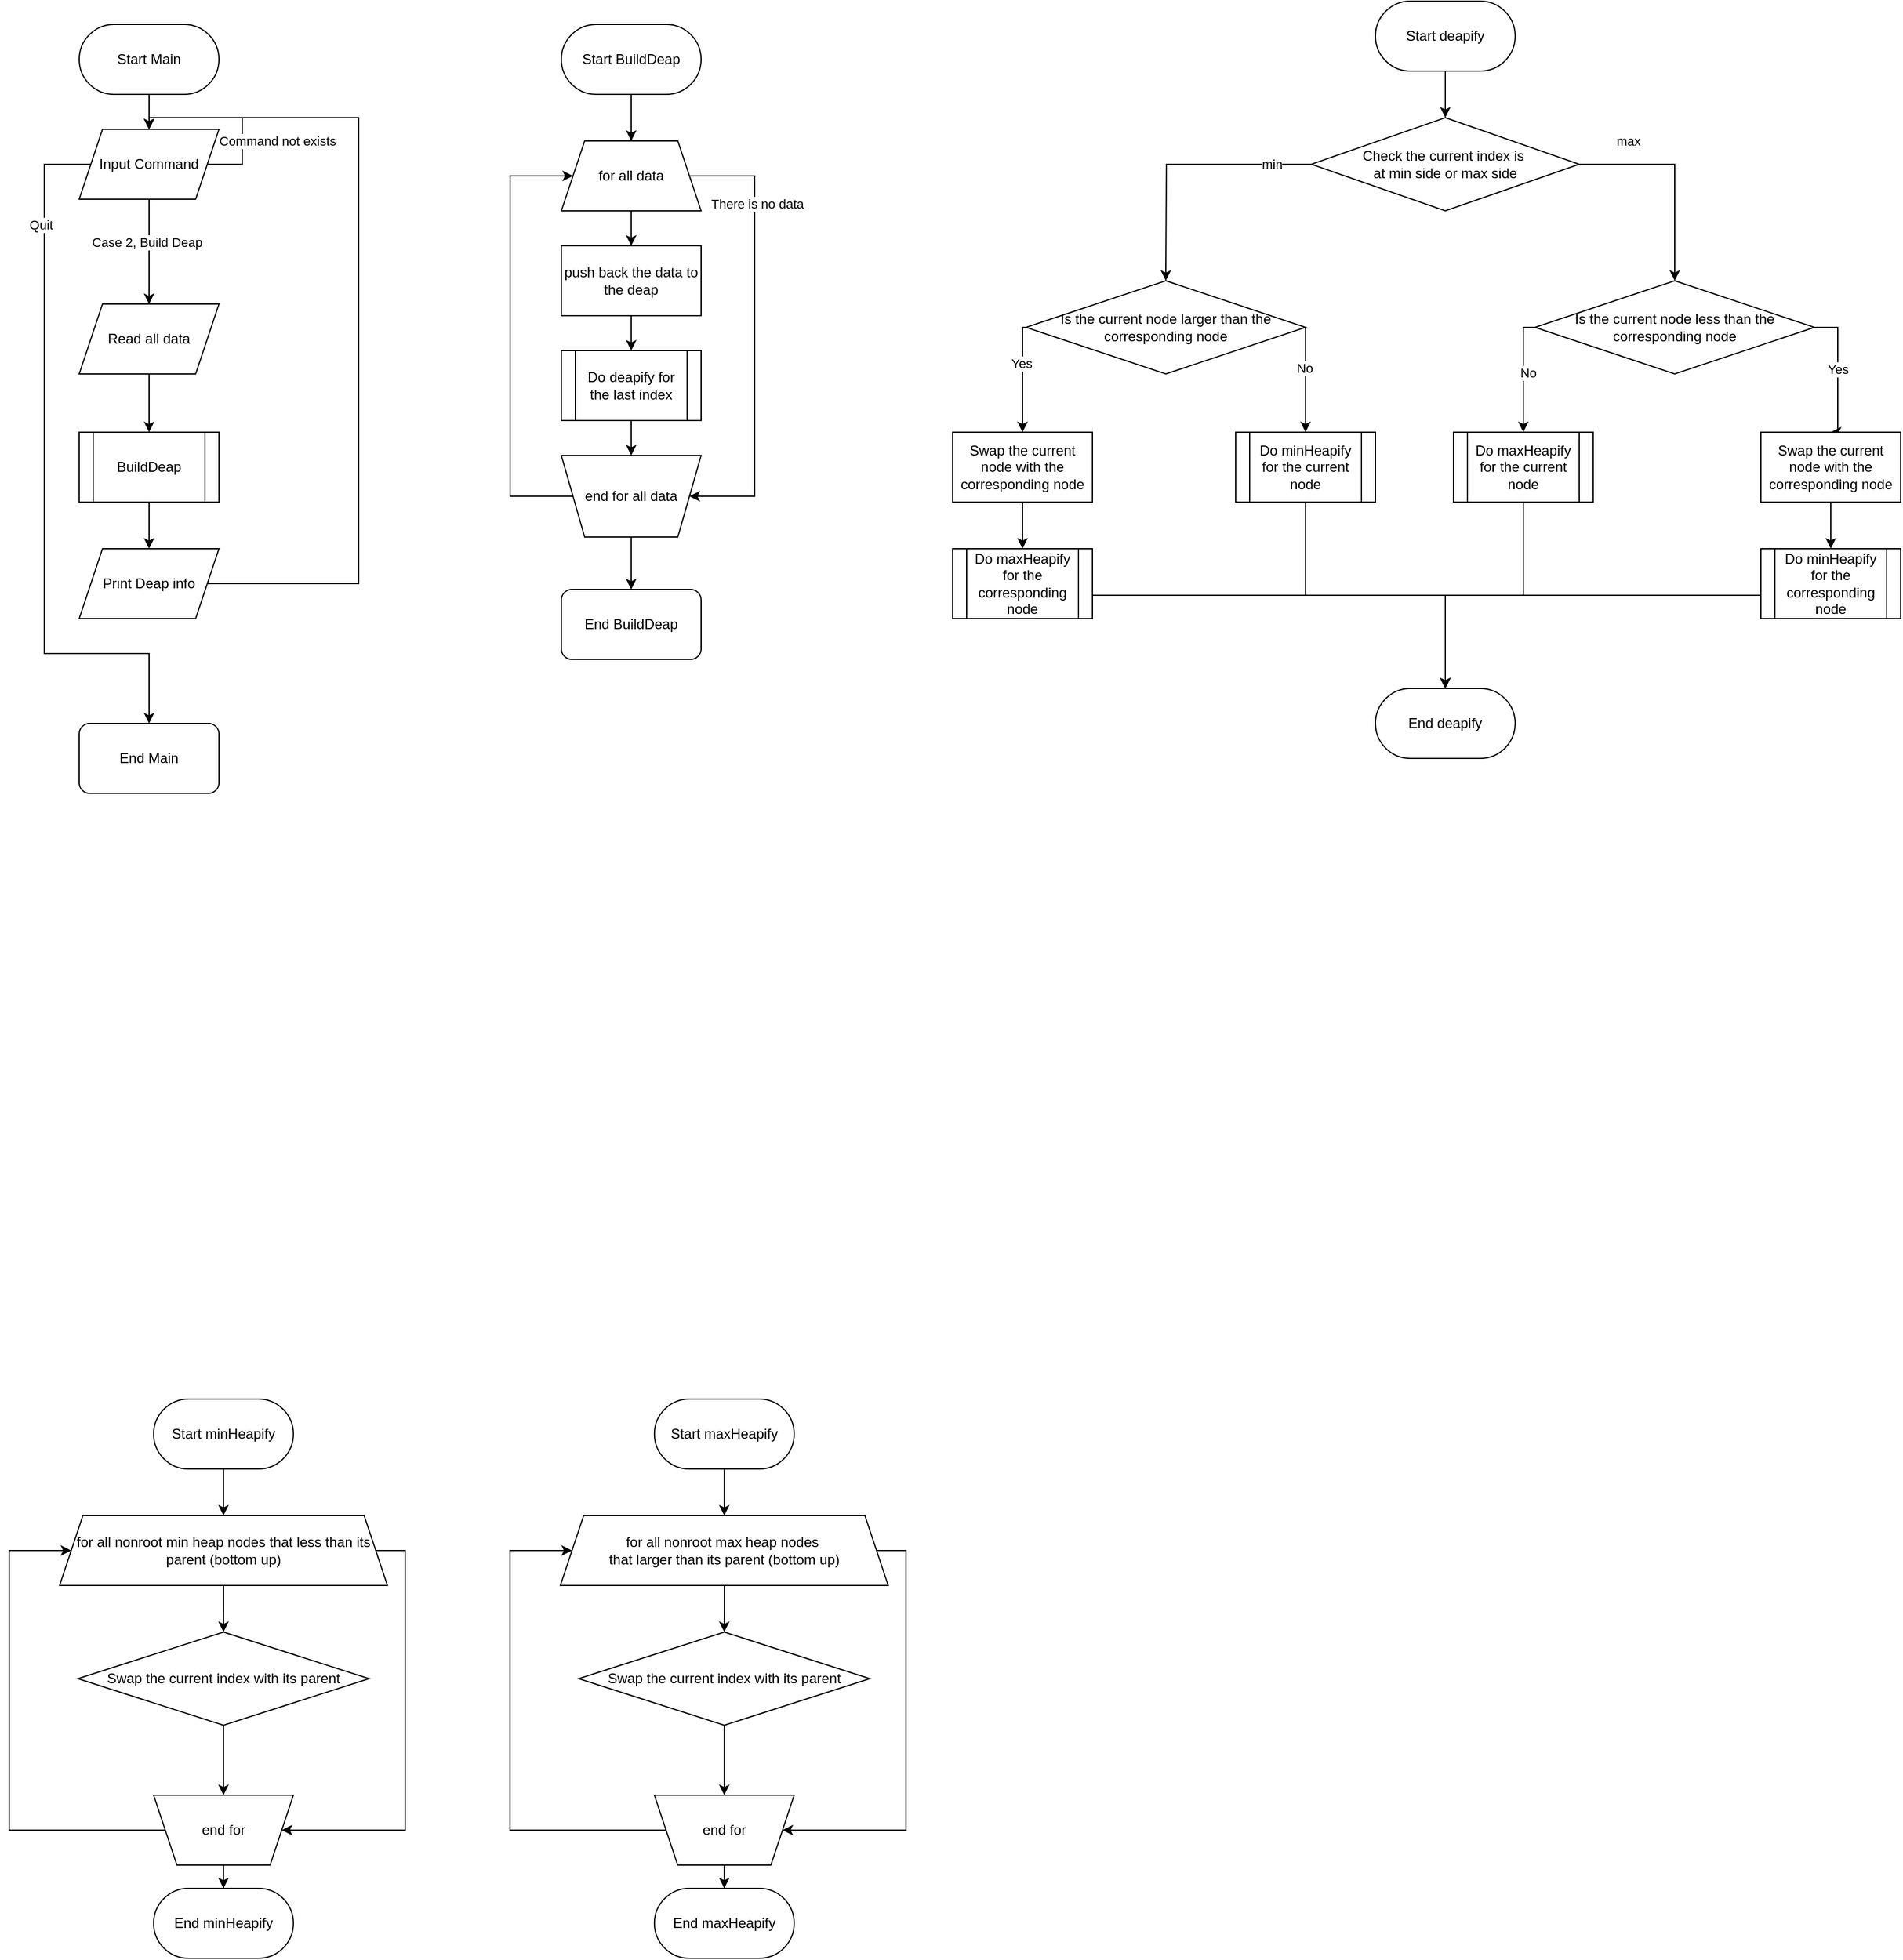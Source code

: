 <mxfile version="24.0.2" type="github">
  <diagram name="第 1 页" id="pv3BgrX5V_daY-a9tb8e">
    <mxGraphModel dx="789" dy="423" grid="1" gridSize="10" guides="1" tooltips="1" connect="1" arrows="1" fold="1" page="1" pageScale="1" pageWidth="827" pageHeight="1169" math="0" shadow="0">
      <root>
        <mxCell id="0" />
        <mxCell id="1" parent="0" />
        <mxCell id="xcFnhE15jEujBXsSE_Qq-10" style="edgeStyle=orthogonalEdgeStyle;rounded=0;orthogonalLoop=1;jettySize=auto;html=1;entryX=0.5;entryY=0;entryDx=0;entryDy=0;" parent="1" source="xcFnhE15jEujBXsSE_Qq-1" target="xcFnhE15jEujBXsSE_Qq-2" edge="1">
          <mxGeometry relative="1" as="geometry" />
        </mxCell>
        <mxCell id="xcFnhE15jEujBXsSE_Qq-1" value="Start BuildDeap" style="rounded=1;whiteSpace=wrap;html=1;arcSize=50;" parent="1" vertex="1">
          <mxGeometry x="504" y="40" width="120" height="60" as="geometry" />
        </mxCell>
        <mxCell id="xcFnhE15jEujBXsSE_Qq-11" style="edgeStyle=orthogonalEdgeStyle;rounded=0;orthogonalLoop=1;jettySize=auto;html=1;entryX=0.5;entryY=0;entryDx=0;entryDy=0;" parent="1" source="xcFnhE15jEujBXsSE_Qq-2" target="xcFnhE15jEujBXsSE_Qq-4" edge="1">
          <mxGeometry relative="1" as="geometry" />
        </mxCell>
        <mxCell id="xcFnhE15jEujBXsSE_Qq-16" style="edgeStyle=orthogonalEdgeStyle;rounded=0;orthogonalLoop=1;jettySize=auto;html=1;entryX=1;entryY=0.5;entryDx=0;entryDy=0;" parent="1" source="xcFnhE15jEujBXsSE_Qq-2" target="xcFnhE15jEujBXsSE_Qq-3" edge="1">
          <mxGeometry relative="1" as="geometry">
            <Array as="points">
              <mxPoint x="670" y="170" />
              <mxPoint x="670" y="445" />
            </Array>
          </mxGeometry>
        </mxCell>
        <mxCell id="xcFnhE15jEujBXsSE_Qq-17" value="There is no data" style="edgeLabel;html=1;align=center;verticalAlign=middle;resizable=0;points=[];" parent="xcFnhE15jEujBXsSE_Qq-16" vertex="1" connectable="0">
          <mxGeometry x="-0.586" y="2" relative="1" as="geometry">
            <mxPoint as="offset" />
          </mxGeometry>
        </mxCell>
        <mxCell id="xcFnhE15jEujBXsSE_Qq-2" value="for all data" style="shape=trapezoid;perimeter=trapezoidPerimeter;whiteSpace=wrap;html=1;fixedSize=1;" parent="1" vertex="1">
          <mxGeometry x="504" y="140" width="120" height="60" as="geometry" />
        </mxCell>
        <mxCell id="xcFnhE15jEujBXsSE_Qq-15" style="edgeStyle=orthogonalEdgeStyle;rounded=0;orthogonalLoop=1;jettySize=auto;html=1;entryX=0;entryY=0.5;entryDx=0;entryDy=0;" parent="1" source="xcFnhE15jEujBXsSE_Qq-3" target="xcFnhE15jEujBXsSE_Qq-2" edge="1">
          <mxGeometry relative="1" as="geometry">
            <Array as="points">
              <mxPoint x="460" y="445" />
              <mxPoint x="460" y="170" />
            </Array>
          </mxGeometry>
        </mxCell>
        <mxCell id="xcFnhE15jEujBXsSE_Qq-54" style="edgeStyle=orthogonalEdgeStyle;rounded=0;orthogonalLoop=1;jettySize=auto;html=1;entryX=0.5;entryY=0;entryDx=0;entryDy=0;" parent="1" source="xcFnhE15jEujBXsSE_Qq-3" target="xcFnhE15jEujBXsSE_Qq-53" edge="1">
          <mxGeometry relative="1" as="geometry" />
        </mxCell>
        <mxCell id="xcFnhE15jEujBXsSE_Qq-3" value="end for all data" style="shape=trapezoid;perimeter=trapezoidPerimeter;whiteSpace=wrap;fixedSize=1;rotation=0;verticalAlign=middle;horizontal=1;html=1;flipV=1;" parent="1" vertex="1">
          <mxGeometry x="504" y="410" width="120" height="70" as="geometry" />
        </mxCell>
        <mxCell id="xcFnhE15jEujBXsSE_Qq-13" style="edgeStyle=orthogonalEdgeStyle;rounded=0;orthogonalLoop=1;jettySize=auto;html=1;entryX=0.5;entryY=0;entryDx=0;entryDy=0;" parent="1" source="xcFnhE15jEujBXsSE_Qq-4" target="xcFnhE15jEujBXsSE_Qq-12" edge="1">
          <mxGeometry relative="1" as="geometry" />
        </mxCell>
        <mxCell id="xcFnhE15jEujBXsSE_Qq-4" value="push back the data to the deap" style="rounded=0;whiteSpace=wrap;html=1;" parent="1" vertex="1">
          <mxGeometry x="504" y="230" width="120" height="60" as="geometry" />
        </mxCell>
        <mxCell id="xcFnhE15jEujBXsSE_Qq-7" style="edgeStyle=orthogonalEdgeStyle;rounded=0;orthogonalLoop=1;jettySize=auto;html=1;entryX=0.5;entryY=0;entryDx=0;entryDy=0;" parent="1" source="xcFnhE15jEujBXsSE_Qq-5" target="xcFnhE15jEujBXsSE_Qq-6" edge="1">
          <mxGeometry relative="1" as="geometry" />
        </mxCell>
        <mxCell id="xcFnhE15jEujBXsSE_Qq-5" value="Start Main" style="rounded=1;whiteSpace=wrap;html=1;arcSize=50;" parent="1" vertex="1">
          <mxGeometry x="90" y="40" width="120" height="60" as="geometry" />
        </mxCell>
        <mxCell id="xcFnhE15jEujBXsSE_Qq-80" style="edgeStyle=orthogonalEdgeStyle;rounded=0;orthogonalLoop=1;jettySize=auto;html=1;entryX=0.5;entryY=0;entryDx=0;entryDy=0;" parent="1" source="xcFnhE15jEujBXsSE_Qq-6" edge="1">
          <mxGeometry relative="1" as="geometry">
            <mxPoint x="150" y="280" as="targetPoint" />
          </mxGeometry>
        </mxCell>
        <mxCell id="xcFnhE15jEujBXsSE_Qq-81" value="Case 2, Build Deap" style="edgeLabel;html=1;align=center;verticalAlign=middle;resizable=0;points=[];" parent="xcFnhE15jEujBXsSE_Qq-80" vertex="1" connectable="0">
          <mxGeometry x="-0.188" y="-2" relative="1" as="geometry">
            <mxPoint as="offset" />
          </mxGeometry>
        </mxCell>
        <mxCell id="xcFnhE15jEujBXsSE_Qq-90" style="edgeStyle=orthogonalEdgeStyle;rounded=0;orthogonalLoop=1;jettySize=auto;html=1;entryX=0.5;entryY=0;entryDx=0;entryDy=0;" parent="1" source="xcFnhE15jEujBXsSE_Qq-6" target="xcFnhE15jEujBXsSE_Qq-87" edge="1">
          <mxGeometry relative="1" as="geometry">
            <Array as="points">
              <mxPoint x="60" y="160" />
              <mxPoint x="60" y="580" />
              <mxPoint x="150" y="580" />
            </Array>
          </mxGeometry>
        </mxCell>
        <mxCell id="xcFnhE15jEujBXsSE_Qq-91" value="Quit" style="edgeLabel;html=1;align=center;verticalAlign=middle;resizable=0;points=[];" parent="xcFnhE15jEujBXsSE_Qq-90" vertex="1" connectable="0">
          <mxGeometry x="-0.698" y="-3" relative="1" as="geometry">
            <mxPoint as="offset" />
          </mxGeometry>
        </mxCell>
        <mxCell id="xcFnhE15jEujBXsSE_Qq-6" value="Input Command" style="shape=parallelogram;perimeter=parallelogramPerimeter;whiteSpace=wrap;html=1;fixedSize=1;" parent="1" vertex="1">
          <mxGeometry x="90" y="130" width="120" height="60" as="geometry" />
        </mxCell>
        <mxCell id="xcFnhE15jEujBXsSE_Qq-8" style="edgeStyle=orthogonalEdgeStyle;rounded=0;orthogonalLoop=1;jettySize=auto;html=1;entryX=0.5;entryY=0;entryDx=0;entryDy=0;" parent="1" source="xcFnhE15jEujBXsSE_Qq-6" target="xcFnhE15jEujBXsSE_Qq-6" edge="1">
          <mxGeometry relative="1" as="geometry">
            <Array as="points">
              <mxPoint x="230" y="160" />
              <mxPoint x="230" y="120" />
              <mxPoint x="150" y="120" />
            </Array>
          </mxGeometry>
        </mxCell>
        <mxCell id="xcFnhE15jEujBXsSE_Qq-9" value="Command not exists" style="edgeLabel;html=1;align=center;verticalAlign=middle;resizable=0;points=[];" parent="xcFnhE15jEujBXsSE_Qq-8" vertex="1" connectable="0">
          <mxGeometry x="-0.415" y="-2" relative="1" as="geometry">
            <mxPoint x="28" y="-3" as="offset" />
          </mxGeometry>
        </mxCell>
        <mxCell id="xcFnhE15jEujBXsSE_Qq-14" style="edgeStyle=orthogonalEdgeStyle;rounded=0;orthogonalLoop=1;jettySize=auto;html=1;entryX=0.5;entryY=0;entryDx=0;entryDy=0;" parent="1" source="xcFnhE15jEujBXsSE_Qq-12" target="xcFnhE15jEujBXsSE_Qq-3" edge="1">
          <mxGeometry relative="1" as="geometry" />
        </mxCell>
        <mxCell id="xcFnhE15jEujBXsSE_Qq-12" value="Do deapify for the last index" style="shape=process;whiteSpace=wrap;html=1;backgroundOutline=1;" parent="1" vertex="1">
          <mxGeometry x="504" y="320" width="120" height="60" as="geometry" />
        </mxCell>
        <mxCell id="xcFnhE15jEujBXsSE_Qq-24" style="edgeStyle=orthogonalEdgeStyle;rounded=0;orthogonalLoop=1;jettySize=auto;html=1;entryX=0.5;entryY=0;entryDx=0;entryDy=0;" parent="1" source="xcFnhE15jEujBXsSE_Qq-18" target="xcFnhE15jEujBXsSE_Qq-19" edge="1">
          <mxGeometry relative="1" as="geometry" />
        </mxCell>
        <mxCell id="xcFnhE15jEujBXsSE_Qq-18" value="Start deapify" style="rounded=1;whiteSpace=wrap;html=1;arcSize=50;" parent="1" vertex="1">
          <mxGeometry x="1203" y="20" width="120" height="60" as="geometry" />
        </mxCell>
        <mxCell id="xcFnhE15jEujBXsSE_Qq-21" style="edgeStyle=orthogonalEdgeStyle;rounded=0;orthogonalLoop=1;jettySize=auto;html=1;" parent="1" source="xcFnhE15jEujBXsSE_Qq-19" edge="1">
          <mxGeometry relative="1" as="geometry">
            <mxPoint x="1023" y="260" as="targetPoint" />
          </mxGeometry>
        </mxCell>
        <mxCell id="xcFnhE15jEujBXsSE_Qq-26" value="min" style="edgeLabel;html=1;align=center;verticalAlign=middle;resizable=0;points=[];" parent="xcFnhE15jEujBXsSE_Qq-21" vertex="1" connectable="0">
          <mxGeometry x="-0.007" y="2" relative="1" as="geometry">
            <mxPoint x="77" y="-2" as="offset" />
          </mxGeometry>
        </mxCell>
        <mxCell id="xcFnhE15jEujBXsSE_Qq-22" style="edgeStyle=orthogonalEdgeStyle;rounded=0;orthogonalLoop=1;jettySize=auto;html=1;entryX=0.5;entryY=0;entryDx=0;entryDy=0;" parent="1" source="xcFnhE15jEujBXsSE_Qq-19" target="xcFnhE15jEujBXsSE_Qq-28" edge="1">
          <mxGeometry relative="1" as="geometry">
            <mxPoint x="1303" y="260" as="targetPoint" />
            <Array as="points">
              <mxPoint x="1460" y="160" />
            </Array>
          </mxGeometry>
        </mxCell>
        <mxCell id="xcFnhE15jEujBXsSE_Qq-27" value="max" style="edgeLabel;html=1;align=center;verticalAlign=middle;resizable=0;points=[];" parent="xcFnhE15jEujBXsSE_Qq-22" vertex="1" connectable="0">
          <mxGeometry x="0.11" relative="1" as="geometry">
            <mxPoint x="-40" y="-39" as="offset" />
          </mxGeometry>
        </mxCell>
        <mxCell id="xcFnhE15jEujBXsSE_Qq-19" value="Check the current index is&amp;nbsp;&lt;div&gt;at min side or max side&lt;/div&gt;" style="rhombus;whiteSpace=wrap;html=1;" parent="1" vertex="1">
          <mxGeometry x="1148" y="120" width="230" height="80" as="geometry" />
        </mxCell>
        <mxCell id="xcFnhE15jEujBXsSE_Qq-30" style="edgeStyle=orthogonalEdgeStyle;rounded=0;orthogonalLoop=1;jettySize=auto;html=1;entryX=0.5;entryY=0;entryDx=0;entryDy=0;" parent="1" source="xcFnhE15jEujBXsSE_Qq-25" target="xcFnhE15jEujBXsSE_Qq-29" edge="1">
          <mxGeometry relative="1" as="geometry">
            <Array as="points">
              <mxPoint x="900" y="300" />
            </Array>
          </mxGeometry>
        </mxCell>
        <mxCell id="xcFnhE15jEujBXsSE_Qq-31" value="Yes" style="edgeLabel;html=1;align=center;verticalAlign=middle;resizable=0;points=[];" parent="xcFnhE15jEujBXsSE_Qq-30" vertex="1" connectable="0">
          <mxGeometry x="-0.268" y="-1" relative="1" as="geometry">
            <mxPoint as="offset" />
          </mxGeometry>
        </mxCell>
        <mxCell id="xcFnhE15jEujBXsSE_Qq-40" style="edgeStyle=orthogonalEdgeStyle;rounded=0;orthogonalLoop=1;jettySize=auto;html=1;entryX=0.5;entryY=0;entryDx=0;entryDy=0;exitX=1;exitY=0.5;exitDx=0;exitDy=0;" parent="1" source="xcFnhE15jEujBXsSE_Qq-25" target="xcFnhE15jEujBXsSE_Qq-39" edge="1">
          <mxGeometry relative="1" as="geometry">
            <Array as="points">
              <mxPoint x="1143" y="390" />
            </Array>
          </mxGeometry>
        </mxCell>
        <mxCell id="xcFnhE15jEujBXsSE_Qq-44" value="No" style="edgeLabel;html=1;align=center;verticalAlign=middle;resizable=0;points=[];" parent="xcFnhE15jEujBXsSE_Qq-40" vertex="1" connectable="0">
          <mxGeometry x="-0.233" y="-1" relative="1" as="geometry">
            <mxPoint as="offset" />
          </mxGeometry>
        </mxCell>
        <mxCell id="xcFnhE15jEujBXsSE_Qq-25" value="Is the current node larger than the corresponding node" style="rhombus;whiteSpace=wrap;html=1;" parent="1" vertex="1">
          <mxGeometry x="903" y="260" width="240" height="80" as="geometry" />
        </mxCell>
        <mxCell id="xcFnhE15jEujBXsSE_Qq-33" style="edgeStyle=orthogonalEdgeStyle;rounded=0;orthogonalLoop=1;jettySize=auto;html=1;entryX=0.5;entryY=0;entryDx=0;entryDy=0;exitX=1;exitY=0.5;exitDx=0;exitDy=0;" parent="1" source="xcFnhE15jEujBXsSE_Qq-28" target="xcFnhE15jEujBXsSE_Qq-32" edge="1">
          <mxGeometry relative="1" as="geometry">
            <Array as="points">
              <mxPoint x="1600" y="300" />
              <mxPoint x="1600" y="390" />
            </Array>
          </mxGeometry>
        </mxCell>
        <mxCell id="xcFnhE15jEujBXsSE_Qq-34" value="Yes" style="edgeLabel;html=1;align=center;verticalAlign=middle;resizable=0;points=[];" parent="xcFnhE15jEujBXsSE_Qq-33" vertex="1" connectable="0">
          <mxGeometry x="-0.032" relative="1" as="geometry">
            <mxPoint as="offset" />
          </mxGeometry>
        </mxCell>
        <mxCell id="xcFnhE15jEujBXsSE_Qq-42" style="edgeStyle=orthogonalEdgeStyle;rounded=0;orthogonalLoop=1;jettySize=auto;html=1;entryX=0.5;entryY=0;entryDx=0;entryDy=0;exitX=0;exitY=0.5;exitDx=0;exitDy=0;" parent="1" source="xcFnhE15jEujBXsSE_Qq-28" target="xcFnhE15jEujBXsSE_Qq-41" edge="1">
          <mxGeometry relative="1" as="geometry">
            <Array as="points">
              <mxPoint x="1330" y="300" />
              <mxPoint x="1330" y="390" />
            </Array>
          </mxGeometry>
        </mxCell>
        <mxCell id="xcFnhE15jEujBXsSE_Qq-43" value="No" style="edgeLabel;html=1;align=center;verticalAlign=middle;resizable=0;points=[];" parent="xcFnhE15jEujBXsSE_Qq-42" vertex="1" connectable="0">
          <mxGeometry x="-0.033" y="4" relative="1" as="geometry">
            <mxPoint as="offset" />
          </mxGeometry>
        </mxCell>
        <mxCell id="xcFnhE15jEujBXsSE_Qq-28" value="Is the current node less than the corresponding node" style="rhombus;whiteSpace=wrap;html=1;" parent="1" vertex="1">
          <mxGeometry x="1340" y="260" width="240" height="80" as="geometry" />
        </mxCell>
        <mxCell id="xcFnhE15jEujBXsSE_Qq-36" style="edgeStyle=orthogonalEdgeStyle;rounded=0;orthogonalLoop=1;jettySize=auto;html=1;entryX=0.5;entryY=0;entryDx=0;entryDy=0;" parent="1" source="xcFnhE15jEujBXsSE_Qq-29" target="xcFnhE15jEujBXsSE_Qq-35" edge="1">
          <mxGeometry relative="1" as="geometry" />
        </mxCell>
        <mxCell id="xcFnhE15jEujBXsSE_Qq-29" value="Swap the current node with the corresponding node" style="rounded=0;whiteSpace=wrap;html=1;" parent="1" vertex="1">
          <mxGeometry x="840" y="390" width="120" height="60" as="geometry" />
        </mxCell>
        <mxCell id="xcFnhE15jEujBXsSE_Qq-38" style="edgeStyle=orthogonalEdgeStyle;rounded=0;orthogonalLoop=1;jettySize=auto;html=1;entryX=0.5;entryY=0;entryDx=0;entryDy=0;" parent="1" source="xcFnhE15jEujBXsSE_Qq-32" target="xcFnhE15jEujBXsSE_Qq-37" edge="1">
          <mxGeometry relative="1" as="geometry" />
        </mxCell>
        <mxCell id="xcFnhE15jEujBXsSE_Qq-32" value="Swap the current node with the corresponding node" style="rounded=0;whiteSpace=wrap;html=1;" parent="1" vertex="1">
          <mxGeometry x="1534" y="390" width="120" height="60" as="geometry" />
        </mxCell>
        <mxCell id="xcFnhE15jEujBXsSE_Qq-47" style="edgeStyle=orthogonalEdgeStyle;rounded=0;orthogonalLoop=1;jettySize=auto;html=1;entryX=0.5;entryY=0;entryDx=0;entryDy=0;" parent="1" source="xcFnhE15jEujBXsSE_Qq-35" target="xcFnhE15jEujBXsSE_Qq-45" edge="1">
          <mxGeometry relative="1" as="geometry">
            <Array as="points">
              <mxPoint x="1263" y="530" />
            </Array>
          </mxGeometry>
        </mxCell>
        <mxCell id="xcFnhE15jEujBXsSE_Qq-35" value="Do maxHeapify for the corresponding node" style="shape=process;whiteSpace=wrap;html=1;backgroundOutline=1;" parent="1" vertex="1">
          <mxGeometry x="840" y="490" width="120" height="60" as="geometry" />
        </mxCell>
        <mxCell id="xcFnhE15jEujBXsSE_Qq-49" style="edgeStyle=orthogonalEdgeStyle;rounded=0;orthogonalLoop=1;jettySize=auto;html=1;entryX=0.5;entryY=0;entryDx=0;entryDy=0;" parent="1" source="xcFnhE15jEujBXsSE_Qq-37" target="xcFnhE15jEujBXsSE_Qq-45" edge="1">
          <mxGeometry relative="1" as="geometry">
            <Array as="points">
              <mxPoint x="1263" y="530" />
            </Array>
          </mxGeometry>
        </mxCell>
        <mxCell id="xcFnhE15jEujBXsSE_Qq-37" value="Do minHeapify for the corresponding node" style="shape=process;whiteSpace=wrap;html=1;backgroundOutline=1;" parent="1" vertex="1">
          <mxGeometry x="1534" y="490" width="120" height="60" as="geometry" />
        </mxCell>
        <mxCell id="xcFnhE15jEujBXsSE_Qq-46" style="edgeStyle=orthogonalEdgeStyle;rounded=0;orthogonalLoop=1;jettySize=auto;html=1;entryX=0.5;entryY=0;entryDx=0;entryDy=0;" parent="1" source="xcFnhE15jEujBXsSE_Qq-39" target="xcFnhE15jEujBXsSE_Qq-45" edge="1">
          <mxGeometry relative="1" as="geometry" />
        </mxCell>
        <mxCell id="xcFnhE15jEujBXsSE_Qq-39" value="Do minHeapify for the current node" style="shape=process;whiteSpace=wrap;html=1;backgroundOutline=1;" parent="1" vertex="1">
          <mxGeometry x="1083" y="390" width="120" height="60" as="geometry" />
        </mxCell>
        <mxCell id="xcFnhE15jEujBXsSE_Qq-48" style="edgeStyle=orthogonalEdgeStyle;rounded=0;orthogonalLoop=1;jettySize=auto;html=1;entryX=0.5;entryY=0;entryDx=0;entryDy=0;exitX=0.5;exitY=1;exitDx=0;exitDy=0;" parent="1" source="xcFnhE15jEujBXsSE_Qq-41" target="xcFnhE15jEujBXsSE_Qq-45" edge="1">
          <mxGeometry relative="1" as="geometry">
            <Array as="points">
              <mxPoint x="1330" y="530" />
              <mxPoint x="1263" y="530" />
            </Array>
          </mxGeometry>
        </mxCell>
        <mxCell id="xcFnhE15jEujBXsSE_Qq-41" value="Do maxHeapify for the current node" style="shape=process;whiteSpace=wrap;html=1;backgroundOutline=1;" parent="1" vertex="1">
          <mxGeometry x="1270" y="390" width="120" height="60" as="geometry" />
        </mxCell>
        <mxCell id="xcFnhE15jEujBXsSE_Qq-45" value="End deapify" style="rounded=1;whiteSpace=wrap;html=1;arcSize=50;" parent="1" vertex="1">
          <mxGeometry x="1203" y="610" width="120" height="60" as="geometry" />
        </mxCell>
        <mxCell id="xcFnhE15jEujBXsSE_Qq-56" style="edgeStyle=orthogonalEdgeStyle;rounded=0;orthogonalLoop=1;jettySize=auto;html=1;entryX=0.5;entryY=0;entryDx=0;entryDy=0;" parent="1" source="xcFnhE15jEujBXsSE_Qq-51" target="xcFnhE15jEujBXsSE_Qq-52" edge="1">
          <mxGeometry relative="1" as="geometry" />
        </mxCell>
        <mxCell id="xcFnhE15jEujBXsSE_Qq-51" value="Start minHeapify" style="rounded=1;whiteSpace=wrap;html=1;arcSize=50;" parent="1" vertex="1">
          <mxGeometry x="153.91" y="1220" width="120" height="60" as="geometry" />
        </mxCell>
        <mxCell id="xcFnhE15jEujBXsSE_Qq-58" style="edgeStyle=orthogonalEdgeStyle;rounded=0;orthogonalLoop=1;jettySize=auto;html=1;entryX=0.5;entryY=0;entryDx=0;entryDy=0;" parent="1" source="xcFnhE15jEujBXsSE_Qq-52" target="xcFnhE15jEujBXsSE_Qq-57" edge="1">
          <mxGeometry relative="1" as="geometry" />
        </mxCell>
        <mxCell id="xcFnhE15jEujBXsSE_Qq-63" style="edgeStyle=orthogonalEdgeStyle;rounded=0;orthogonalLoop=1;jettySize=auto;html=1;entryX=1;entryY=0.5;entryDx=0;entryDy=0;" parent="1" source="xcFnhE15jEujBXsSE_Qq-52" target="xcFnhE15jEujBXsSE_Qq-61" edge="1">
          <mxGeometry relative="1" as="geometry">
            <Array as="points">
              <mxPoint x="369.91" y="1350" />
              <mxPoint x="369.91" y="1590" />
            </Array>
          </mxGeometry>
        </mxCell>
        <mxCell id="xcFnhE15jEujBXsSE_Qq-52" value="for all nonroot min heap nodes that less than its parent (bottom up)" style="shape=trapezoid;perimeter=trapezoidPerimeter;whiteSpace=wrap;html=1;fixedSize=1;" parent="1" vertex="1">
          <mxGeometry x="73.16" y="1320" width="281.5" height="60" as="geometry" />
        </mxCell>
        <mxCell id="xcFnhE15jEujBXsSE_Qq-53" value="End BuildDeap" style="rounded=1;whiteSpace=wrap;html=1;" parent="1" vertex="1">
          <mxGeometry x="504" y="525" width="120" height="60" as="geometry" />
        </mxCell>
        <mxCell id="xcFnhE15jEujBXsSE_Qq-62" style="edgeStyle=orthogonalEdgeStyle;rounded=0;orthogonalLoop=1;jettySize=auto;html=1;entryX=0.5;entryY=0;entryDx=0;entryDy=0;" parent="1" source="xcFnhE15jEujBXsSE_Qq-57" target="xcFnhE15jEujBXsSE_Qq-61" edge="1">
          <mxGeometry relative="1" as="geometry" />
        </mxCell>
        <mxCell id="xcFnhE15jEujBXsSE_Qq-57" value="Swap the current index with its parent" style="rhombus;whiteSpace=wrap;html=1;" parent="1" vertex="1">
          <mxGeometry x="88.91" y="1420" width="250" height="80" as="geometry" />
        </mxCell>
        <mxCell id="xcFnhE15jEujBXsSE_Qq-64" style="edgeStyle=orthogonalEdgeStyle;rounded=0;orthogonalLoop=1;jettySize=auto;html=1;entryX=0;entryY=0.5;entryDx=0;entryDy=0;" parent="1" source="xcFnhE15jEujBXsSE_Qq-61" target="xcFnhE15jEujBXsSE_Qq-52" edge="1">
          <mxGeometry relative="1" as="geometry">
            <Array as="points">
              <mxPoint x="29.91" y="1590" />
              <mxPoint x="29.91" y="1350" />
            </Array>
          </mxGeometry>
        </mxCell>
        <mxCell id="xcFnhE15jEujBXsSE_Qq-66" style="edgeStyle=orthogonalEdgeStyle;rounded=0;orthogonalLoop=1;jettySize=auto;html=1;entryX=0.5;entryY=0;entryDx=0;entryDy=0;" parent="1" source="xcFnhE15jEujBXsSE_Qq-61" target="xcFnhE15jEujBXsSE_Qq-65" edge="1">
          <mxGeometry relative="1" as="geometry" />
        </mxCell>
        <mxCell id="xcFnhE15jEujBXsSE_Qq-61" value="end for" style="shape=trapezoid;perimeter=trapezoidPerimeter;whiteSpace=wrap;html=1;fixedSize=1;flipV=1;" parent="1" vertex="1">
          <mxGeometry x="153.91" y="1560" width="120" height="60" as="geometry" />
        </mxCell>
        <mxCell id="xcFnhE15jEujBXsSE_Qq-65" value="End minHeapify" style="rounded=1;whiteSpace=wrap;html=1;arcSize=50;" parent="1" vertex="1">
          <mxGeometry x="153.91" y="1640" width="120" height="60" as="geometry" />
        </mxCell>
        <mxCell id="xcFnhE15jEujBXsSE_Qq-67" style="edgeStyle=orthogonalEdgeStyle;rounded=0;orthogonalLoop=1;jettySize=auto;html=1;entryX=0.5;entryY=0;entryDx=0;entryDy=0;" parent="1" source="xcFnhE15jEujBXsSE_Qq-68" target="xcFnhE15jEujBXsSE_Qq-71" edge="1">
          <mxGeometry relative="1" as="geometry" />
        </mxCell>
        <mxCell id="xcFnhE15jEujBXsSE_Qq-68" value="Start maxHeapify" style="rounded=1;whiteSpace=wrap;html=1;arcSize=50;" parent="1" vertex="1">
          <mxGeometry x="583.91" y="1220" width="120" height="60" as="geometry" />
        </mxCell>
        <mxCell id="xcFnhE15jEujBXsSE_Qq-69" style="edgeStyle=orthogonalEdgeStyle;rounded=0;orthogonalLoop=1;jettySize=auto;html=1;entryX=0.5;entryY=0;entryDx=0;entryDy=0;" parent="1" source="xcFnhE15jEujBXsSE_Qq-71" target="xcFnhE15jEujBXsSE_Qq-73" edge="1">
          <mxGeometry relative="1" as="geometry" />
        </mxCell>
        <mxCell id="xcFnhE15jEujBXsSE_Qq-70" style="edgeStyle=orthogonalEdgeStyle;rounded=0;orthogonalLoop=1;jettySize=auto;html=1;entryX=1;entryY=0.5;entryDx=0;entryDy=0;" parent="1" source="xcFnhE15jEujBXsSE_Qq-71" target="xcFnhE15jEujBXsSE_Qq-76" edge="1">
          <mxGeometry relative="1" as="geometry">
            <Array as="points">
              <mxPoint x="799.91" y="1350" />
              <mxPoint x="799.91" y="1590" />
            </Array>
          </mxGeometry>
        </mxCell>
        <mxCell id="xcFnhE15jEujBXsSE_Qq-71" value="for all nonroot max heap nodes&amp;nbsp;&lt;div&gt;that larger than its parent (bottom up)&lt;/div&gt;" style="shape=trapezoid;perimeter=trapezoidPerimeter;whiteSpace=wrap;html=1;fixedSize=1;" parent="1" vertex="1">
          <mxGeometry x="503.16" y="1320" width="281.5" height="60" as="geometry" />
        </mxCell>
        <mxCell id="xcFnhE15jEujBXsSE_Qq-72" style="edgeStyle=orthogonalEdgeStyle;rounded=0;orthogonalLoop=1;jettySize=auto;html=1;entryX=0.5;entryY=0;entryDx=0;entryDy=0;" parent="1" source="xcFnhE15jEujBXsSE_Qq-73" target="xcFnhE15jEujBXsSE_Qq-76" edge="1">
          <mxGeometry relative="1" as="geometry" />
        </mxCell>
        <mxCell id="xcFnhE15jEujBXsSE_Qq-73" value="Swap the current index with its parent" style="rhombus;whiteSpace=wrap;html=1;" parent="1" vertex="1">
          <mxGeometry x="518.91" y="1420" width="250" height="80" as="geometry" />
        </mxCell>
        <mxCell id="xcFnhE15jEujBXsSE_Qq-74" style="edgeStyle=orthogonalEdgeStyle;rounded=0;orthogonalLoop=1;jettySize=auto;html=1;entryX=0;entryY=0.5;entryDx=0;entryDy=0;" parent="1" source="xcFnhE15jEujBXsSE_Qq-76" target="xcFnhE15jEujBXsSE_Qq-71" edge="1">
          <mxGeometry relative="1" as="geometry">
            <Array as="points">
              <mxPoint x="459.91" y="1590" />
              <mxPoint x="459.91" y="1350" />
            </Array>
          </mxGeometry>
        </mxCell>
        <mxCell id="xcFnhE15jEujBXsSE_Qq-75" style="edgeStyle=orthogonalEdgeStyle;rounded=0;orthogonalLoop=1;jettySize=auto;html=1;entryX=0.5;entryY=0;entryDx=0;entryDy=0;" parent="1" source="xcFnhE15jEujBXsSE_Qq-76" target="xcFnhE15jEujBXsSE_Qq-77" edge="1">
          <mxGeometry relative="1" as="geometry" />
        </mxCell>
        <mxCell id="xcFnhE15jEujBXsSE_Qq-76" value="end for" style="shape=trapezoid;perimeter=trapezoidPerimeter;whiteSpace=wrap;html=1;fixedSize=1;flipV=1;" parent="1" vertex="1">
          <mxGeometry x="583.91" y="1560" width="120" height="60" as="geometry" />
        </mxCell>
        <mxCell id="xcFnhE15jEujBXsSE_Qq-77" value="End maxHeapify" style="rounded=1;whiteSpace=wrap;html=1;arcSize=50;" parent="1" vertex="1">
          <mxGeometry x="583.91" y="1640" width="120" height="60" as="geometry" />
        </mxCell>
        <mxCell id="xcFnhE15jEujBXsSE_Qq-84" style="edgeStyle=orthogonalEdgeStyle;rounded=0;orthogonalLoop=1;jettySize=auto;html=1;entryX=0.5;entryY=0;entryDx=0;entryDy=0;" parent="1" source="xcFnhE15jEujBXsSE_Qq-82" target="xcFnhE15jEujBXsSE_Qq-83" edge="1">
          <mxGeometry relative="1" as="geometry" />
        </mxCell>
        <mxCell id="xcFnhE15jEujBXsSE_Qq-82" value="Read all data" style="shape=parallelogram;perimeter=parallelogramPerimeter;whiteSpace=wrap;html=1;fixedSize=1;" parent="1" vertex="1">
          <mxGeometry x="90" y="280" width="120" height="60" as="geometry" />
        </mxCell>
        <mxCell id="xcFnhE15jEujBXsSE_Qq-86" style="edgeStyle=orthogonalEdgeStyle;rounded=0;orthogonalLoop=1;jettySize=auto;html=1;entryX=0.5;entryY=0;entryDx=0;entryDy=0;" parent="1" source="xcFnhE15jEujBXsSE_Qq-83" target="xcFnhE15jEujBXsSE_Qq-85" edge="1">
          <mxGeometry relative="1" as="geometry" />
        </mxCell>
        <mxCell id="xcFnhE15jEujBXsSE_Qq-83" value="BuildDeap" style="shape=process;whiteSpace=wrap;html=1;backgroundOutline=1;" parent="1" vertex="1">
          <mxGeometry x="90" y="390" width="120" height="60" as="geometry" />
        </mxCell>
        <mxCell id="xcFnhE15jEujBXsSE_Qq-89" style="edgeStyle=orthogonalEdgeStyle;rounded=0;orthogonalLoop=1;jettySize=auto;html=1;entryX=0.5;entryY=0;entryDx=0;entryDy=0;exitX=1;exitY=0.5;exitDx=0;exitDy=0;" parent="1" source="xcFnhE15jEujBXsSE_Qq-85" target="xcFnhE15jEujBXsSE_Qq-6" edge="1">
          <mxGeometry relative="1" as="geometry">
            <Array as="points">
              <mxPoint x="330" y="520" />
              <mxPoint x="330" y="120" />
              <mxPoint x="150" y="120" />
            </Array>
            <mxPoint x="300" y="520" as="sourcePoint" />
            <mxPoint x="250" y="130" as="targetPoint" />
          </mxGeometry>
        </mxCell>
        <mxCell id="xcFnhE15jEujBXsSE_Qq-85" value="Print Deap info" style="shape=parallelogram;perimeter=parallelogramPerimeter;whiteSpace=wrap;html=1;fixedSize=1;" parent="1" vertex="1">
          <mxGeometry x="90" y="490" width="120" height="60" as="geometry" />
        </mxCell>
        <mxCell id="xcFnhE15jEujBXsSE_Qq-87" value="End Main" style="rounded=1;whiteSpace=wrap;html=1;" parent="1" vertex="1">
          <mxGeometry x="90" y="640" width="120" height="60" as="geometry" />
        </mxCell>
      </root>
    </mxGraphModel>
  </diagram>
</mxfile>
